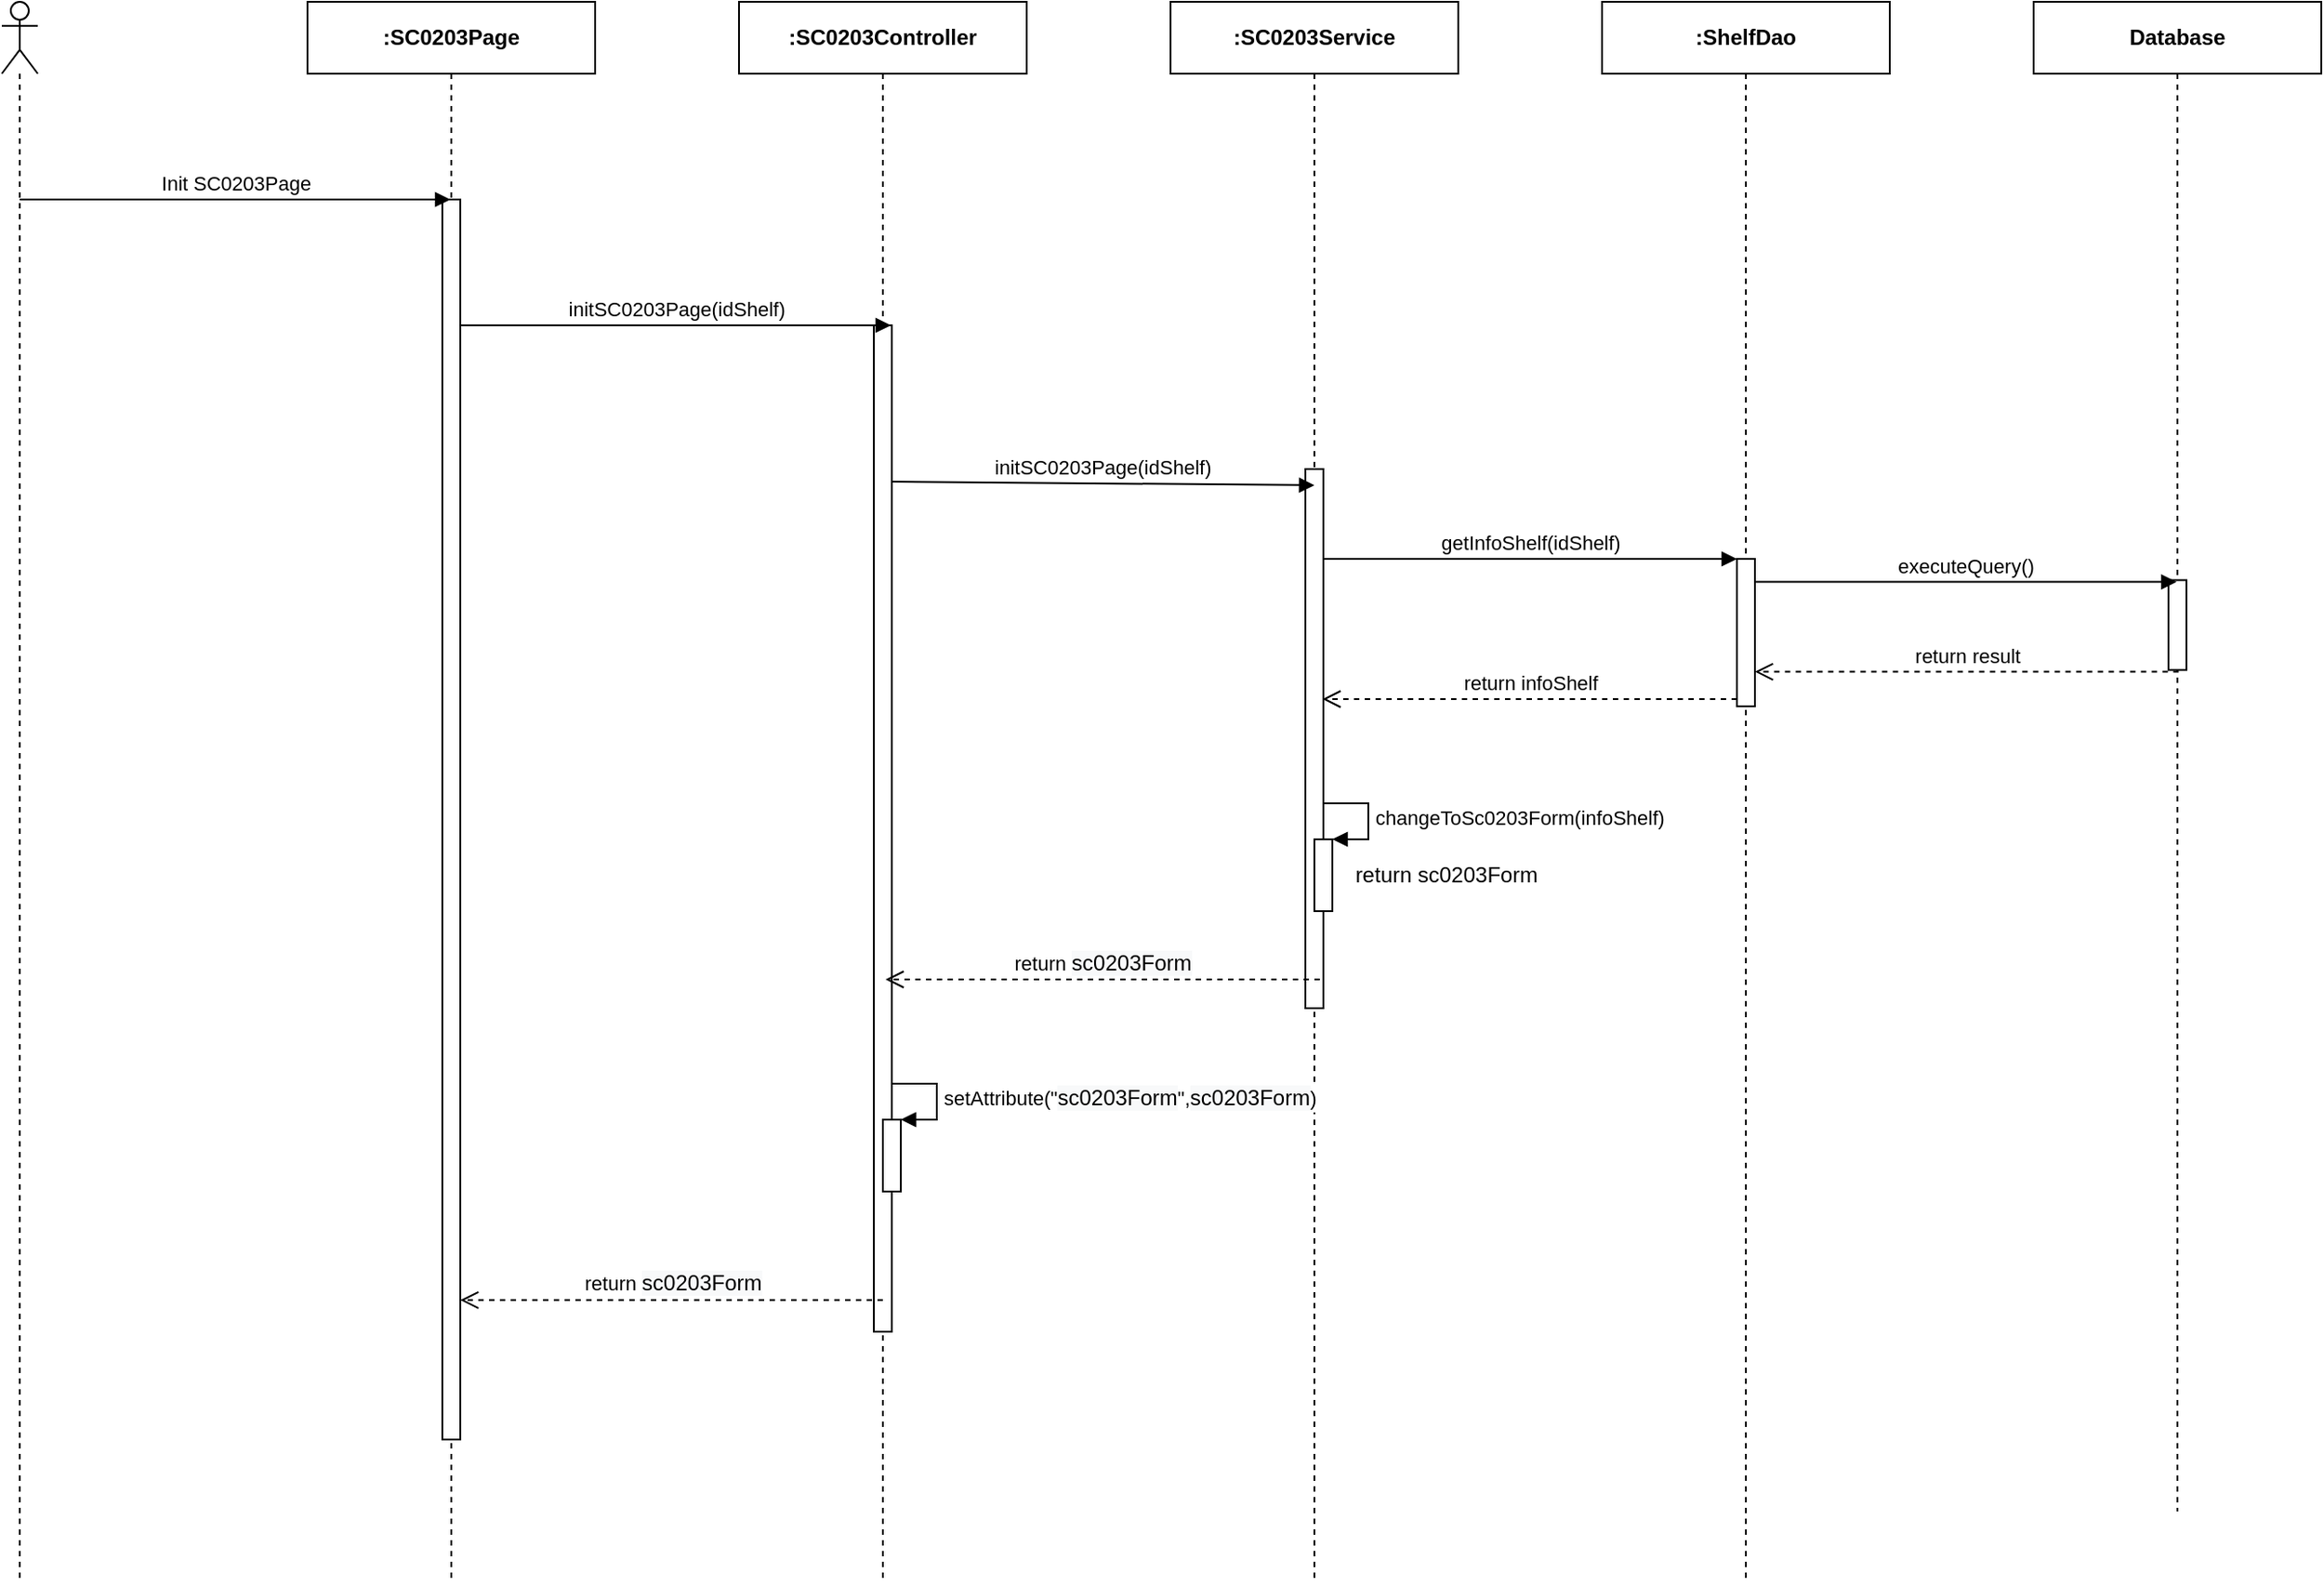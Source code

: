 <mxfile version="14.4.3" type="device" pages="3"><diagram id="IgK97Z7tj9fL14rlLOeL" name="Ev01"><mxGraphModel dx="1346" dy="748" grid="1" gridSize="10" guides="1" tooltips="1" connect="1" arrows="1" fold="1" page="1" pageScale="1" pageWidth="850" pageHeight="1100" math="0" shadow="0"><root><mxCell id="0"/><mxCell id="1" parent="0"/><mxCell id="ayugnD9VwIYk9qT7oLb9-1" value="" style="shape=umlLifeline;participant=umlActor;perimeter=lifelinePerimeter;whiteSpace=wrap;html=1;container=1;collapsible=0;recursiveResize=0;verticalAlign=top;spacingTop=36;outlineConnect=0;" parent="1" vertex="1"><mxGeometry x="310" y="80" width="20" height="880" as="geometry"/></mxCell><mxCell id="ayugnD9VwIYk9qT7oLb9-2" value="&lt;b&gt;:SC0203Page&lt;/b&gt;" style="shape=umlLifeline;perimeter=lifelinePerimeter;whiteSpace=wrap;html=1;container=1;collapsible=0;recursiveResize=0;outlineConnect=0;" parent="1" vertex="1"><mxGeometry x="480" y="80" width="160" height="880" as="geometry"/></mxCell><mxCell id="ayugnD9VwIYk9qT7oLb9-3" value="" style="html=1;points=[];perimeter=orthogonalPerimeter;" parent="ayugnD9VwIYk9qT7oLb9-2" vertex="1"><mxGeometry x="75" y="110" width="10" height="690" as="geometry"/></mxCell><mxCell id="ayugnD9VwIYk9qT7oLb9-4" value="&lt;b&gt;:ShelfDao&lt;/b&gt;" style="shape=umlLifeline;perimeter=lifelinePerimeter;whiteSpace=wrap;html=1;container=1;collapsible=0;recursiveResize=0;outlineConnect=0;" parent="1" vertex="1"><mxGeometry x="1200" y="80" width="160" height="880" as="geometry"/></mxCell><mxCell id="ayugnD9VwIYk9qT7oLb9-5" value="" style="html=1;points=[];perimeter=orthogonalPerimeter;" parent="ayugnD9VwIYk9qT7oLb9-4" vertex="1"><mxGeometry x="75" y="310" width="10" height="82" as="geometry"/></mxCell><mxCell id="ayugnD9VwIYk9qT7oLb9-6" value="getInfoShelf(idShelf)" style="html=1;verticalAlign=bottom;endArrow=block;entryX=0;entryY=0;" parent="ayugnD9VwIYk9qT7oLb9-4" edge="1"><mxGeometry relative="1" as="geometry"><mxPoint x="-155.5" y="310" as="sourcePoint"/><mxPoint x="75" y="310" as="targetPoint"/></mxGeometry></mxCell><mxCell id="ayugnD9VwIYk9qT7oLb9-7" value="return infoShelf" style="html=1;verticalAlign=bottom;endArrow=open;dashed=1;endSize=8;exitX=0;exitY=0.95;" parent="ayugnD9VwIYk9qT7oLb9-4" edge="1"><mxGeometry relative="1" as="geometry"><mxPoint x="-155.5" y="388.0" as="targetPoint"/><mxPoint x="75" y="388" as="sourcePoint"/></mxGeometry></mxCell><mxCell id="ayugnD9VwIYk9qT7oLb9-8" value="&lt;b&gt;:&lt;/b&gt;&lt;b&gt;SC0203&lt;/b&gt;&lt;b&gt;Service&lt;/b&gt;" style="shape=umlLifeline;perimeter=lifelinePerimeter;whiteSpace=wrap;html=1;container=1;collapsible=0;recursiveResize=0;outlineConnect=0;" parent="1" vertex="1"><mxGeometry x="960" y="80" width="160" height="880" as="geometry"/></mxCell><mxCell id="ayugnD9VwIYk9qT7oLb9-9" value="" style="html=1;points=[];perimeter=orthogonalPerimeter;" parent="ayugnD9VwIYk9qT7oLb9-8" vertex="1"><mxGeometry x="75" y="260" width="10" height="300" as="geometry"/></mxCell><mxCell id="ayugnD9VwIYk9qT7oLb9-10" value="&lt;b&gt;:SC0203Controller&lt;/b&gt;" style="shape=umlLifeline;perimeter=lifelinePerimeter;whiteSpace=wrap;html=1;container=1;collapsible=0;recursiveResize=0;outlineConnect=0;" parent="1" vertex="1"><mxGeometry x="720" y="80" width="160" height="880" as="geometry"/></mxCell><mxCell id="ayugnD9VwIYk9qT7oLb9-11" value="" style="html=1;points=[];perimeter=orthogonalPerimeter;" parent="ayugnD9VwIYk9qT7oLb9-10" vertex="1"><mxGeometry x="75" y="180" width="10" height="560" as="geometry"/></mxCell><mxCell id="ayugnD9VwIYk9qT7oLb9-12" value="" style="html=1;points=[];perimeter=orthogonalPerimeter;" parent="ayugnD9VwIYk9qT7oLb9-10" vertex="1"><mxGeometry x="80" y="622.0" width="10" height="40" as="geometry"/></mxCell><mxCell id="ayugnD9VwIYk9qT7oLb9-13" value="setAttribute(&quot;&lt;span style=&quot;font-size: 12px ; text-align: center ; background-color: rgb(248 , 249 , 250)&quot;&gt;sc0203Form&lt;/span&gt;&quot;,&lt;span style=&quot;font-size: 12px ; text-align: center ; background-color: rgb(248 , 249 , 250)&quot;&gt;sc0203Form&lt;/span&gt;)" style="edgeStyle=orthogonalEdgeStyle;html=1;align=left;spacingLeft=2;endArrow=block;rounded=0;entryX=1;entryY=0;" parent="ayugnD9VwIYk9qT7oLb9-10" target="ayugnD9VwIYk9qT7oLb9-12" edge="1"><mxGeometry relative="1" as="geometry"><mxPoint x="85" y="602.0" as="sourcePoint"/><Array as="points"><mxPoint x="110" y="602.0"/></Array></mxGeometry></mxCell><mxCell id="ayugnD9VwIYk9qT7oLb9-14" value="Init SC0203Page" style="html=1;verticalAlign=bottom;endArrow=block;" parent="1" target="ayugnD9VwIYk9qT7oLb9-2" edge="1"><mxGeometry width="80" relative="1" as="geometry"><mxPoint x="320" y="190" as="sourcePoint"/><mxPoint x="400" y="190" as="targetPoint"/></mxGeometry></mxCell><mxCell id="ayugnD9VwIYk9qT7oLb9-15" value="initSC0203Page(idShelf)" style="html=1;verticalAlign=bottom;endArrow=block;" parent="1" edge="1"><mxGeometry width="80" relative="1" as="geometry"><mxPoint x="565" y="260.0" as="sourcePoint"/><mxPoint x="804.5" y="260.0" as="targetPoint"/></mxGeometry></mxCell><mxCell id="ayugnD9VwIYk9qT7oLb9-16" value="initSC0203Page(idShelf)" style="html=1;verticalAlign=bottom;endArrow=block;" parent="1" edge="1"><mxGeometry relative="1" as="geometry"><mxPoint x="805" y="347.0" as="sourcePoint"/><mxPoint x="1040" y="349" as="targetPoint"/></mxGeometry></mxCell><mxCell id="ayugnD9VwIYk9qT7oLb9-17" value="return&amp;nbsp;&lt;span style=&quot;font-size: 12px ; background-color: rgb(248 , 249 , 250)&quot;&gt;sc0203Form&lt;/span&gt;" style="html=1;verticalAlign=bottom;endArrow=open;dashed=1;endSize=8;" parent="1" edge="1"><mxGeometry relative="1" as="geometry"><mxPoint x="801.5" y="624.0" as="targetPoint"/><mxPoint x="1043" y="624" as="sourcePoint"/></mxGeometry></mxCell><mxCell id="ayugnD9VwIYk9qT7oLb9-18" value="return&amp;nbsp;&lt;span style=&quot;font-size: 12px ; background-color: rgb(248 , 249 , 250)&quot;&gt;sc0203Form&lt;/span&gt;" style="html=1;verticalAlign=bottom;endArrow=open;dashed=1;endSize=8;" parent="1" edge="1"><mxGeometry relative="1" as="geometry"><mxPoint x="800" y="802.41" as="sourcePoint"/><mxPoint x="565" y="802.41" as="targetPoint"/></mxGeometry></mxCell><mxCell id="ayugnD9VwIYk9qT7oLb9-20" value="" style="html=1;points=[];perimeter=orthogonalPerimeter;" parent="1" vertex="1"><mxGeometry x="1040" y="546" width="10" height="40" as="geometry"/></mxCell><mxCell id="ayugnD9VwIYk9qT7oLb9-21" value="changeToSc0203Form(infoShelf)" style="edgeStyle=orthogonalEdgeStyle;html=1;align=left;spacingLeft=2;endArrow=block;rounded=0;entryX=1;entryY=0;" parent="1" target="ayugnD9VwIYk9qT7oLb9-20" edge="1"><mxGeometry relative="1" as="geometry"><mxPoint x="1045" y="526" as="sourcePoint"/><Array as="points"><mxPoint x="1070" y="526"/></Array></mxGeometry></mxCell><mxCell id="ayugnD9VwIYk9qT7oLb9-22" value="return sc0203Form" style="text;html=1;align=center;verticalAlign=middle;resizable=0;points=[];autosize=1;" parent="1" vertex="1"><mxGeometry x="1053" y="556" width="120" height="20" as="geometry"/></mxCell><mxCell id="uUMj64oSG63Gh-ALVkOg-1" value="&lt;b&gt;Database&lt;/b&gt;" style="shape=umlLifeline;perimeter=lifelinePerimeter;whiteSpace=wrap;html=1;container=1;collapsible=0;recursiveResize=0;outlineConnect=0;" parent="1" vertex="1"><mxGeometry x="1440" y="80" width="160" height="840" as="geometry"/></mxCell><mxCell id="uUMj64oSG63Gh-ALVkOg-2" value="" style="html=1;points=[];perimeter=orthogonalPerimeter;" parent="uUMj64oSG63Gh-ALVkOg-1" vertex="1"><mxGeometry x="75" y="321.79" width="10" height="50" as="geometry"/></mxCell><mxCell id="uUMj64oSG63Gh-ALVkOg-3" value="executeQuery()" style="html=1;verticalAlign=bottom;endArrow=block;" parent="1" edge="1"><mxGeometry relative="1" as="geometry"><mxPoint x="1285.004" y="402.79" as="sourcePoint"/><mxPoint x="1519.5" y="402.79" as="targetPoint"/></mxGeometry></mxCell><mxCell id="uUMj64oSG63Gh-ALVkOg-4" value="return result" style="html=1;verticalAlign=bottom;endArrow=open;dashed=1;endSize=8;exitX=0;exitY=0.95;" parent="1" edge="1"><mxGeometry relative="1" as="geometry"><mxPoint x="1285.004" y="452.79" as="targetPoint"/><mxPoint x="1520.68" y="452.79" as="sourcePoint"/></mxGeometry></mxCell></root></mxGraphModel></diagram><diagram id="6DhhbtNXz0irELx-sbcJ" name="Ev02"><mxGraphModel dx="1346" dy="748" grid="1" gridSize="10" guides="1" tooltips="1" connect="1" arrows="1" fold="1" page="1" pageScale="1" pageWidth="850" pageHeight="1100" math="0" shadow="0"><root><mxCell id="QhewHzNAjTChAwhyZE2_-0"/><mxCell id="QhewHzNAjTChAwhyZE2_-1" parent="QhewHzNAjTChAwhyZE2_-0"/><mxCell id="pia5Hrn-r-ayJWNDCGOI-0" value="alt" style="shape=umlFrame;whiteSpace=wrap;html=1;" parent="QhewHzNAjTChAwhyZE2_-1" vertex="1"><mxGeometry x="230" y="300" width="1740" height="1680" as="geometry"/></mxCell><mxCell id="h4LTIt4_CdTOY5cm_mOC-0" value="alt" style="shape=umlFrame;whiteSpace=wrap;html=1;" parent="QhewHzNAjTChAwhyZE2_-1" vertex="1"><mxGeometry x="350" y="640" width="1550" height="1200" as="geometry"/></mxCell><mxCell id="h4LTIt4_CdTOY5cm_mOC-6" value="alt" style="shape=umlFrame;whiteSpace=wrap;html=1;" parent="QhewHzNAjTChAwhyZE2_-1" vertex="1"><mxGeometry x="380" y="1000" width="1430" height="810" as="geometry"/></mxCell><mxCell id="h4LTIt4_CdTOY5cm_mOC-23" value="alt" style="shape=umlFrame;whiteSpace=wrap;html=1;" parent="QhewHzNAjTChAwhyZE2_-1" vertex="1"><mxGeometry x="420" y="1470" width="1060" height="310" as="geometry"/></mxCell><mxCell id="pia5Hrn-r-ayJWNDCGOI-2" value="" style="shape=umlLifeline;participant=umlActor;perimeter=lifelinePerimeter;whiteSpace=wrap;html=1;container=1;collapsible=0;recursiveResize=0;verticalAlign=top;spacingTop=36;outlineConnect=0;" parent="QhewHzNAjTChAwhyZE2_-1" vertex="1"><mxGeometry x="310" y="80" width="20" height="1900" as="geometry"/></mxCell><mxCell id="pia5Hrn-r-ayJWNDCGOI-3" value="&lt;b&gt;:SC0203Page&lt;/b&gt;" style="shape=umlLifeline;perimeter=lifelinePerimeter;whiteSpace=wrap;html=1;container=1;collapsible=0;recursiveResize=0;outlineConnect=0;" parent="QhewHzNAjTChAwhyZE2_-1" vertex="1"><mxGeometry x="480" y="80" width="160" height="1900" as="geometry"/></mxCell><mxCell id="pia5Hrn-r-ayJWNDCGOI-4" value="" style="html=1;points=[];perimeter=orthogonalPerimeter;" parent="pia5Hrn-r-ayJWNDCGOI-3" vertex="1"><mxGeometry x="75" y="110" width="10" height="1580" as="geometry"/></mxCell><mxCell id="pia5Hrn-r-ayJWNDCGOI-5" value="&lt;b&gt;:ShelfDao&lt;/b&gt;" style="shape=umlLifeline;perimeter=lifelinePerimeter;whiteSpace=wrap;html=1;container=1;collapsible=0;recursiveResize=0;outlineConnect=0;" parent="QhewHzNAjTChAwhyZE2_-1" vertex="1"><mxGeometry x="1440" y="80" width="160" height="1900" as="geometry"/></mxCell><mxCell id="pia5Hrn-r-ayJWNDCGOI-6" value="&lt;b&gt;:&lt;/b&gt;&lt;b&gt;SC0203&lt;/b&gt;&lt;b&gt;Service&lt;/b&gt;" style="shape=umlLifeline;perimeter=lifelinePerimeter;whiteSpace=wrap;html=1;container=1;collapsible=0;recursiveResize=0;outlineConnect=0;" parent="QhewHzNAjTChAwhyZE2_-1" vertex="1"><mxGeometry x="1200" y="80" width="160" height="1900" as="geometry"/></mxCell><mxCell id="pia5Hrn-r-ayJWNDCGOI-7" value="" style="html=1;points=[];perimeter=orthogonalPerimeter;" parent="pia5Hrn-r-ayJWNDCGOI-6" vertex="1"><mxGeometry x="75" y="780" width="10" height="780" as="geometry"/></mxCell><mxCell id="pia5Hrn-r-ayJWNDCGOI-8" value="&lt;b&gt;:SC0203FormValidator&lt;/b&gt;" style="shape=umlLifeline;perimeter=lifelinePerimeter;whiteSpace=wrap;html=1;container=1;collapsible=0;recursiveResize=0;outlineConnect=0;" parent="QhewHzNAjTChAwhyZE2_-1" vertex="1"><mxGeometry x="960" y="80" width="160" height="1900" as="geometry"/></mxCell><mxCell id="pia5Hrn-r-ayJWNDCGOI-9" value="&lt;b&gt;:SC0203Controller&lt;/b&gt;" style="shape=umlLifeline;perimeter=lifelinePerimeter;whiteSpace=wrap;html=1;container=1;collapsible=0;recursiveResize=0;outlineConnect=0;" parent="QhewHzNAjTChAwhyZE2_-1" vertex="1"><mxGeometry x="720" y="80" width="160" height="1900" as="geometry"/></mxCell><mxCell id="pia5Hrn-r-ayJWNDCGOI-10" value="" style="html=1;points=[];perimeter=orthogonalPerimeter;" parent="pia5Hrn-r-ayJWNDCGOI-9" vertex="1"><mxGeometry x="75" y="390" width="10" height="1290" as="geometry"/></mxCell><mxCell id="pia5Hrn-r-ayJWNDCGOI-11" value="Click Button Save" style="html=1;verticalAlign=bottom;endArrow=block;" parent="QhewHzNAjTChAwhyZE2_-1" target="pia5Hrn-r-ayJWNDCGOI-3" edge="1"><mxGeometry width="80" relative="1" as="geometry"><mxPoint x="320" y="190" as="sourcePoint"/><mxPoint x="400" y="190" as="targetPoint"/></mxGeometry></mxCell><mxCell id="pia5Hrn-r-ayJWNDCGOI-12" value="doUpdateShelf(sc0203Form)" style="html=1;verticalAlign=bottom;endArrow=block;" parent="QhewHzNAjTChAwhyZE2_-1" edge="1"><mxGeometry width="80" relative="1" as="geometry"><mxPoint x="560" y="473" as="sourcePoint"/><mxPoint x="799.5" y="473" as="targetPoint"/></mxGeometry></mxCell><mxCell id="pia5Hrn-r-ayJWNDCGOI-13" value="" style="html=1;points=[];perimeter=orthogonalPerimeter;" parent="QhewHzNAjTChAwhyZE2_-1" vertex="1"><mxGeometry x="1034.5" y="506" width="10" height="80" as="geometry"/></mxCell><mxCell id="pia5Hrn-r-ayJWNDCGOI-14" value="checkValidate(sc0203Form)" style="html=1;verticalAlign=bottom;endArrow=block;entryX=0;entryY=0;" parent="QhewHzNAjTChAwhyZE2_-1" target="pia5Hrn-r-ayJWNDCGOI-13" edge="1"><mxGeometry relative="1" as="geometry"><mxPoint x="799.5" y="506" as="sourcePoint"/></mxGeometry></mxCell><mxCell id="pia5Hrn-r-ayJWNDCGOI-15" value="return listErrorCode" style="html=1;verticalAlign=bottom;endArrow=open;dashed=1;endSize=8;exitX=0;exitY=0.95;" parent="QhewHzNAjTChAwhyZE2_-1" source="pia5Hrn-r-ayJWNDCGOI-13" edge="1"><mxGeometry relative="1" as="geometry"><mxPoint x="805" y="582" as="targetPoint"/></mxGeometry></mxCell><mxCell id="pia5Hrn-r-ayJWNDCGOI-20" value="checkBusinessCheckUpdateShelf(sc0203Form)" style="html=1;verticalAlign=bottom;endArrow=block;entryX=0.188;entryY=0.015;entryDx=0;entryDy=0;entryPerimeter=0;" parent="QhewHzNAjTChAwhyZE2_-1" edge="1"><mxGeometry relative="1" as="geometry"><mxPoint x="805" y="860.0" as="sourcePoint"/><mxPoint x="1276.88" y="862.45" as="targetPoint"/></mxGeometry></mxCell><mxCell id="pia5Hrn-r-ayJWNDCGOI-21" value="return listErrorCode" style="html=1;verticalAlign=bottom;endArrow=open;dashed=1;endSize=8;" parent="QhewHzNAjTChAwhyZE2_-1" edge="1"><mxGeometry relative="1" as="geometry"><mxPoint x="798.5" y="945.0" as="targetPoint"/><mxPoint x="1280" y="945.0" as="sourcePoint"/></mxGeometry></mxCell><mxCell id="pia5Hrn-r-ayJWNDCGOI-27" value="doUpdateShelf(sc0203Form)" style="html=1;verticalAlign=bottom;endArrow=block;" parent="QhewHzNAjTChAwhyZE2_-1" edge="1"><mxGeometry relative="1" as="geometry"><mxPoint x="798.5" y="1220" as="sourcePoint"/><mxPoint x="1280" y="1220" as="targetPoint"/></mxGeometry></mxCell><mxCell id="pia5Hrn-r-ayJWNDCGOI-29" value="" style="html=1;points=[];perimeter=orthogonalPerimeter;" parent="QhewHzNAjTChAwhyZE2_-1" vertex="1"><mxGeometry x="1280" y="890" width="10" height="40" as="geometry"/></mxCell><mxCell id="pia5Hrn-r-ayJWNDCGOI-30" value="&lt;span style=&quot;text-align: center&quot;&gt;checkBusinessCheckUpdateShelf(sc0203Form)&lt;/span&gt;" style="edgeStyle=orthogonalEdgeStyle;html=1;align=left;spacingLeft=2;endArrow=block;rounded=0;entryX=1;entryY=0;" parent="QhewHzNAjTChAwhyZE2_-1" target="pia5Hrn-r-ayJWNDCGOI-29" edge="1"><mxGeometry relative="1" as="geometry"><mxPoint x="1285" y="870.0" as="sourcePoint"/><Array as="points"><mxPoint x="1310" y="870"/></Array></mxGeometry></mxCell><mxCell id="pia5Hrn-r-ayJWNDCGOI-31" value="return listErrorCode" style="text;html=1;align=center;verticalAlign=middle;resizable=0;points=[];autosize=1;" parent="QhewHzNAjTChAwhyZE2_-1" vertex="1"><mxGeometry x="1275" y="890" width="120" height="20" as="geometry"/></mxCell><mxCell id="pia5Hrn-r-ayJWNDCGOI-32" value="" style="html=1;points=[];perimeter=orthogonalPerimeter;" parent="QhewHzNAjTChAwhyZE2_-1" vertex="1"><mxGeometry x="1280" y="1266" width="10" height="40" as="geometry"/></mxCell><mxCell id="pia5Hrn-r-ayJWNDCGOI-33" value="createShelf(&lt;span style=&quot;text-align: center&quot;&gt;sc0203Form&lt;/span&gt;)" style="edgeStyle=orthogonalEdgeStyle;html=1;align=left;spacingLeft=2;endArrow=block;rounded=0;entryX=1;entryY=0;" parent="QhewHzNAjTChAwhyZE2_-1" target="pia5Hrn-r-ayJWNDCGOI-32" edge="1"><mxGeometry relative="1" as="geometry"><mxPoint x="1285" y="1246" as="sourcePoint"/><Array as="points"><mxPoint x="1310" y="1246"/></Array></mxGeometry></mxCell><mxCell id="pia5Hrn-r-ayJWNDCGOI-34" value="return shelf" style="text;html=1;align=center;verticalAlign=middle;resizable=0;points=[];autosize=1;" parent="QhewHzNAjTChAwhyZE2_-1" vertex="1"><mxGeometry x="1293" y="1276" width="80" height="20" as="geometry"/></mxCell><mxCell id="pia5Hrn-r-ayJWNDCGOI-35" value="" style="html=1;points=[];perimeter=orthogonalPerimeter;" parent="QhewHzNAjTChAwhyZE2_-1" vertex="1"><mxGeometry x="1515" y="1358" width="10" height="80" as="geometry"/></mxCell><mxCell id="pia5Hrn-r-ayJWNDCGOI-36" value="doUpdateShelf(shelf)" style="html=1;verticalAlign=bottom;endArrow=block;entryX=0;entryY=0;" parent="QhewHzNAjTChAwhyZE2_-1" target="pia5Hrn-r-ayJWNDCGOI-35" edge="1"><mxGeometry relative="1" as="geometry"><mxPoint x="1279.324" y="1358" as="sourcePoint"/></mxGeometry></mxCell><mxCell id="pia5Hrn-r-ayJWNDCGOI-37" value="return result" style="html=1;verticalAlign=bottom;endArrow=open;dashed=1;endSize=8;exitX=0;exitY=0.95;" parent="QhewHzNAjTChAwhyZE2_-1" source="pia5Hrn-r-ayJWNDCGOI-35" edge="1"><mxGeometry relative="1" as="geometry"><mxPoint x="1279.324" y="1434" as="targetPoint"/></mxGeometry></mxCell><mxCell id="pia5Hrn-r-ayJWNDCGOI-39" value="" style="html=1;points=[];perimeter=orthogonalPerimeter;" parent="QhewHzNAjTChAwhyZE2_-1" vertex="1"><mxGeometry x="560" y="250" width="10" height="40" as="geometry"/></mxCell><mxCell id="pia5Hrn-r-ayJWNDCGOI-40" value="checkForm()" style="edgeStyle=orthogonalEdgeStyle;html=1;align=left;spacingLeft=2;endArrow=block;rounded=0;entryX=1;entryY=0;" parent="QhewHzNAjTChAwhyZE2_-1" target="pia5Hrn-r-ayJWNDCGOI-39" edge="1"><mxGeometry relative="1" as="geometry"><mxPoint x="565" y="230" as="sourcePoint"/><Array as="points"><mxPoint x="590" y="230"/></Array></mxGeometry></mxCell><mxCell id="pia5Hrn-r-ayJWNDCGOI-41" value="return checkRes" style="text;html=1;align=center;verticalAlign=middle;resizable=0;points=[];autosize=1;" parent="QhewHzNAjTChAwhyZE2_-1" vertex="1"><mxGeometry x="570" y="250" width="100" height="20" as="geometry"/></mxCell><mxCell id="pia5Hrn-r-ayJWNDCGOI-42" value="&lt;b&gt;[checkRes is false]&lt;/b&gt;" style="text;html=1;align=center;verticalAlign=middle;resizable=0;points=[];autosize=1;" parent="QhewHzNAjTChAwhyZE2_-1" vertex="1"><mxGeometry x="377.5" y="318" width="120" height="20" as="geometry"/></mxCell><mxCell id="pia5Hrn-r-ayJWNDCGOI-43" value="" style="html=1;points=[];perimeter=orthogonalPerimeter;" parent="QhewHzNAjTChAwhyZE2_-1" vertex="1"><mxGeometry x="560" y="360" width="10" height="40" as="geometry"/></mxCell><mxCell id="pia5Hrn-r-ayJWNDCGOI-44" value="setAttribute(error,msg)" style="edgeStyle=orthogonalEdgeStyle;html=1;align=left;spacingLeft=2;endArrow=block;rounded=0;entryX=1;entryY=0;" parent="QhewHzNAjTChAwhyZE2_-1" target="pia5Hrn-r-ayJWNDCGOI-43" edge="1"><mxGeometry relative="1" as="geometry"><mxPoint x="565" y="340" as="sourcePoint"/><Array as="points"><mxPoint x="590" y="340"/></Array></mxGeometry></mxCell><mxCell id="pia5Hrn-r-ayJWNDCGOI-46" value="" style="endArrow=none;dashed=1;html=1;exitX=0;exitY=0.126;exitDx=0;exitDy=0;exitPerimeter=0;entryX=1.002;entryY=0.088;entryDx=0;entryDy=0;entryPerimeter=0;" parent="QhewHzNAjTChAwhyZE2_-1" target="pia5Hrn-r-ayJWNDCGOI-0" edge="1"><mxGeometry width="50" height="50" relative="1" as="geometry"><mxPoint x="230" y="447.36" as="sourcePoint"/><mxPoint x="1645.64" y="446" as="targetPoint"/></mxGeometry></mxCell><mxCell id="pia5Hrn-r-ayJWNDCGOI-47" value="&lt;b&gt;[checkRes is true]&lt;/b&gt;" style="text;html=1;align=center;verticalAlign=middle;resizable=0;points=[];autosize=1;" parent="QhewHzNAjTChAwhyZE2_-1" vertex="1"><mxGeometry x="377.5" y="464" width="120" height="20" as="geometry"/></mxCell><mxCell id="h4LTIt4_CdTOY5cm_mOC-1" value="&lt;b&gt;&lt;span style=&quot;font-size: 11px ; background-color: rgb(255 , 255 , 255)&quot;&gt;[listErrorCode&amp;nbsp;&lt;/span&gt;not null]&lt;/b&gt;" style="text;html=1;align=center;verticalAlign=middle;resizable=0;points=[];autosize=1;" parent="QhewHzNAjTChAwhyZE2_-1" vertex="1"><mxGeometry x="405" y="710" width="140" height="20" as="geometry"/></mxCell><mxCell id="h4LTIt4_CdTOY5cm_mOC-2" value="" style="html=1;points=[];perimeter=orthogonalPerimeter;" parent="QhewHzNAjTChAwhyZE2_-1" vertex="1"><mxGeometry x="800" y="699.41" width="10" height="40" as="geometry"/></mxCell><mxCell id="h4LTIt4_CdTOY5cm_mOC-3" value="setErrorMes(listErrorCode)" style="edgeStyle=orthogonalEdgeStyle;html=1;align=left;spacingLeft=2;endArrow=block;rounded=0;entryX=1;entryY=0;" parent="QhewHzNAjTChAwhyZE2_-1" target="h4LTIt4_CdTOY5cm_mOC-2" edge="1"><mxGeometry relative="1" as="geometry"><mxPoint x="805" y="679.41" as="sourcePoint"/><Array as="points"><mxPoint x="830" y="679.41"/></Array></mxGeometry></mxCell><mxCell id="h4LTIt4_CdTOY5cm_mOC-4" value="return&amp;nbsp;&lt;span style=&quot;font-size: 12px ; background-color: rgb(248 , 249 , 250)&quot;&gt;errorObj&lt;/span&gt;" style="html=1;verticalAlign=bottom;endArrow=open;dashed=1;endSize=8;" parent="QhewHzNAjTChAwhyZE2_-1" edge="1"><mxGeometry relative="1" as="geometry"><mxPoint x="795" y="759.41" as="sourcePoint"/><mxPoint x="560" y="759.41" as="targetPoint"/></mxGeometry></mxCell><mxCell id="h4LTIt4_CdTOY5cm_mOC-5" value="return errorObj" style="text;html=1;align=center;verticalAlign=middle;resizable=0;points=[];autosize=1;" parent="QhewHzNAjTChAwhyZE2_-1" vertex="1"><mxGeometry x="810" y="709.41" width="90" height="20" as="geometry"/></mxCell><mxCell id="h4LTIt4_CdTOY5cm_mOC-8" value="" style="html=1;points=[];perimeter=orthogonalPerimeter;" parent="QhewHzNAjTChAwhyZE2_-1" vertex="1"><mxGeometry x="800" y="1059.41" width="10" height="40" as="geometry"/></mxCell><mxCell id="h4LTIt4_CdTOY5cm_mOC-9" value="setErrorMes(listErrorCode)" style="edgeStyle=orthogonalEdgeStyle;html=1;align=left;spacingLeft=2;endArrow=block;rounded=0;entryX=1;entryY=0;" parent="QhewHzNAjTChAwhyZE2_-1" target="h4LTIt4_CdTOY5cm_mOC-8" edge="1"><mxGeometry relative="1" as="geometry"><mxPoint x="805" y="1039.41" as="sourcePoint"/><Array as="points"><mxPoint x="830" y="1039.41"/></Array></mxGeometry></mxCell><mxCell id="h4LTIt4_CdTOY5cm_mOC-10" value="return&amp;nbsp;&lt;span style=&quot;font-size: 12px ; background-color: rgb(248 , 249 , 250)&quot;&gt;errorObj&lt;/span&gt;" style="html=1;verticalAlign=bottom;endArrow=open;dashed=1;endSize=8;" parent="QhewHzNAjTChAwhyZE2_-1" edge="1"><mxGeometry relative="1" as="geometry"><mxPoint x="795" y="1119.41" as="sourcePoint"/><mxPoint x="560" y="1119.41" as="targetPoint"/></mxGeometry></mxCell><mxCell id="h4LTIt4_CdTOY5cm_mOC-11" value="return errorObj" style="text;html=1;align=center;verticalAlign=middle;resizable=0;points=[];autosize=1;" parent="QhewHzNAjTChAwhyZE2_-1" vertex="1"><mxGeometry x="810" y="1069.41" width="90" height="20" as="geometry"/></mxCell><mxCell id="h4LTIt4_CdTOY5cm_mOC-13" value="result &amp;gt; 0" style="text;html=1;align=center;verticalAlign=middle;resizable=0;points=[];autosize=1;fontStyle=1" parent="QhewHzNAjTChAwhyZE2_-1" vertex="1"><mxGeometry x="450" y="1510" width="70" height="20" as="geometry"/></mxCell><mxCell id="h4LTIt4_CdTOY5cm_mOC-14" value="" style="html=1;points=[];perimeter=orthogonalPerimeter;" parent="QhewHzNAjTChAwhyZE2_-1" vertex="1"><mxGeometry x="1280" y="1588" width="10" height="40" as="geometry"/></mxCell><mxCell id="h4LTIt4_CdTOY5cm_mOC-15" value="setListErrorCode()" style="edgeStyle=orthogonalEdgeStyle;html=1;align=left;spacingLeft=2;endArrow=block;rounded=0;entryX=1;entryY=0;" parent="QhewHzNAjTChAwhyZE2_-1" target="h4LTIt4_CdTOY5cm_mOC-14" edge="1"><mxGeometry relative="1" as="geometry"><mxPoint x="1285" y="1568" as="sourcePoint"/><Array as="points"><mxPoint x="1310" y="1568"/></Array></mxGeometry></mxCell><mxCell id="h4LTIt4_CdTOY5cm_mOC-16" value="return listErrorCode" style="text;html=1;align=center;verticalAlign=middle;resizable=0;points=[];autosize=1;" parent="QhewHzNAjTChAwhyZE2_-1" vertex="1"><mxGeometry x="1290" y="1598" width="120" height="20" as="geometry"/></mxCell><mxCell id="h4LTIt4_CdTOY5cm_mOC-17" value="" style="html=1;points=[];perimeter=orthogonalPerimeter;" parent="QhewHzNAjTChAwhyZE2_-1" vertex="1"><mxGeometry x="800" y="1695.06" width="10" height="40" as="geometry"/></mxCell><mxCell id="h4LTIt4_CdTOY5cm_mOC-18" value="setErrorMes(listErrorCode)" style="edgeStyle=orthogonalEdgeStyle;html=1;align=left;spacingLeft=2;endArrow=block;rounded=0;entryX=1;entryY=0;" parent="QhewHzNAjTChAwhyZE2_-1" target="h4LTIt4_CdTOY5cm_mOC-17" edge="1"><mxGeometry relative="1" as="geometry"><mxPoint x="805" y="1675.06" as="sourcePoint"/><Array as="points"><mxPoint x="830" y="1675.06"/></Array></mxGeometry></mxCell><mxCell id="h4LTIt4_CdTOY5cm_mOC-19" value="return&amp;nbsp;&lt;span style=&quot;font-size: 12px ; background-color: rgb(248 , 249 , 250)&quot;&gt;errorObj&lt;/span&gt;" style="html=1;verticalAlign=bottom;endArrow=open;dashed=1;endSize=8;" parent="QhewHzNAjTChAwhyZE2_-1" edge="1"><mxGeometry relative="1" as="geometry"><mxPoint x="795" y="1758.06" as="sourcePoint"/><mxPoint x="570" y="1758" as="targetPoint"/></mxGeometry></mxCell><mxCell id="h4LTIt4_CdTOY5cm_mOC-20" value="return errorObj" style="text;html=1;align=center;verticalAlign=middle;resizable=0;points=[];autosize=1;" parent="QhewHzNAjTChAwhyZE2_-1" vertex="1"><mxGeometry x="810" y="1705.06" width="90" height="20" as="geometry"/></mxCell><mxCell id="h4LTIt4_CdTOY5cm_mOC-21" value="return listErrorCode" style="html=1;verticalAlign=bottom;endArrow=open;dashed=1;endSize=8;" parent="QhewHzNAjTChAwhyZE2_-1" edge="1"><mxGeometry relative="1" as="geometry"><mxPoint x="798.833" y="1638" as="targetPoint"/><mxPoint x="1280" y="1638" as="sourcePoint"/></mxGeometry></mxCell><mxCell id="iTKqGUQE4y_rQ6ReaOYl-0" value="" style="endArrow=none;dashed=1;html=1;exitX=0;exitY=0.126;exitDx=0;exitDy=0;exitPerimeter=0;entryX=1.002;entryY=0.116;entryDx=0;entryDy=0;entryPerimeter=0;" parent="QhewHzNAjTChAwhyZE2_-1" target="h4LTIt4_CdTOY5cm_mOC-0" edge="1"><mxGeometry width="50" height="50" relative="1" as="geometry"><mxPoint x="350" y="781.36" as="sourcePoint"/><mxPoint x="1570" y="780" as="targetPoint"/></mxGeometry></mxCell><mxCell id="h4LTIt4_CdTOY5cm_mOC-7" value="&lt;b&gt;&lt;span style=&quot;font-size: 11px ; background-color: rgb(255 , 255 , 255)&quot;&gt;[listErrorCode&amp;nbsp;&lt;/span&gt;not null]&lt;/b&gt;" style="text;html=1;align=center;verticalAlign=middle;resizable=0;points=[];autosize=1;" parent="QhewHzNAjTChAwhyZE2_-1" vertex="1"><mxGeometry x="405" y="1070" width="140" height="20" as="geometry"/></mxCell><mxCell id="iTKqGUQE4y_rQ6ReaOYl-1" value="&lt;b&gt;&lt;span style=&quot;font-size: 11px ; background-color: rgb(255 , 255 , 255)&quot;&gt;[listErrorCode is&lt;/span&gt;&amp;nbsp;null]&lt;/b&gt;" style="text;html=1;align=center;verticalAlign=middle;resizable=0;points=[];autosize=1;" parent="QhewHzNAjTChAwhyZE2_-1" vertex="1"><mxGeometry x="400" y="800" width="130" height="20" as="geometry"/></mxCell><mxCell id="UNV7OFMdhKG9NoB3F56b-0" value="" style="endArrow=none;dashed=1;html=1;exitX=0;exitY=0.126;exitDx=0;exitDy=0;exitPerimeter=0;entryX=1;entryY=0.172;entryDx=0;entryDy=0;entryPerimeter=0;" parent="QhewHzNAjTChAwhyZE2_-1" target="h4LTIt4_CdTOY5cm_mOC-6" edge="1"><mxGeometry width="50" height="50" relative="1" as="geometry"><mxPoint x="380" y="1140.68" as="sourcePoint"/><mxPoint x="1540" y="1139" as="targetPoint"/></mxGeometry></mxCell><mxCell id="UNV7OFMdhKG9NoB3F56b-1" value="&lt;b&gt;&lt;span style=&quot;font-size: 11px ; background-color: rgb(255 , 255 , 255)&quot;&gt;[listErrorCode is&lt;/span&gt;&amp;nbsp;null]&lt;/b&gt;" style="text;html=1;align=center;verticalAlign=middle;resizable=0;points=[];autosize=1;" parent="QhewHzNAjTChAwhyZE2_-1" vertex="1"><mxGeometry x="410" y="1160" width="130" height="20" as="geometry"/></mxCell><mxCell id="UNV7OFMdhKG9NoB3F56b-2" value="return" style="html=1;verticalAlign=bottom;endArrow=open;dashed=1;endSize=8;" parent="QhewHzNAjTChAwhyZE2_-1" edge="1"><mxGeometry relative="1" as="geometry"><mxPoint x="800" y="1540" as="sourcePoint"/><mxPoint x="565" y="1540" as="targetPoint"/></mxGeometry></mxCell><mxCell id="UNV7OFMdhKG9NoB3F56b-3" value="return" style="html=1;verticalAlign=bottom;endArrow=open;dashed=1;endSize=8;entryX=1.1;entryY=0.824;entryDx=0;entryDy=0;entryPerimeter=0;" parent="QhewHzNAjTChAwhyZE2_-1" edge="1"><mxGeometry relative="1" as="geometry"><mxPoint x="1280" y="1507" as="sourcePoint"/><mxPoint x="806" y="1509.96" as="targetPoint"/></mxGeometry></mxCell><mxCell id="UNV7OFMdhKG9NoB3F56b-4" value="" style="endArrow=none;dashed=1;html=1;exitX=0;exitY=0.126;exitDx=0;exitDy=0;exitPerimeter=0;" parent="QhewHzNAjTChAwhyZE2_-1" edge="1"><mxGeometry width="50" height="50" relative="1" as="geometry"><mxPoint x="420" y="1561.68" as="sourcePoint"/><mxPoint x="1480" y="1560" as="targetPoint"/></mxGeometry></mxCell><mxCell id="UNV7OFMdhKG9NoB3F56b-5" value="result &amp;lt;= 0" style="text;html=1;align=center;verticalAlign=middle;resizable=0;points=[];autosize=1;fontStyle=1" parent="QhewHzNAjTChAwhyZE2_-1" vertex="1"><mxGeometry x="445" y="1588" width="80" height="20" as="geometry"/></mxCell><mxCell id="eL8QR4N8IEo1Wf-b-3NC-0" value="&lt;b&gt;Database&lt;/b&gt;" style="shape=umlLifeline;perimeter=lifelinePerimeter;whiteSpace=wrap;html=1;container=1;collapsible=0;recursiveResize=0;outlineConnect=0;" parent="QhewHzNAjTChAwhyZE2_-1" vertex="1"><mxGeometry x="1680" y="80" width="160" height="1900" as="geometry"/></mxCell><mxCell id="eL8QR4N8IEo1Wf-b-3NC-1" value="" style="html=1;points=[];perimeter=orthogonalPerimeter;" parent="eL8QR4N8IEo1Wf-b-3NC-0" vertex="1"><mxGeometry x="75" y="1291.67" width="10" height="50" as="geometry"/></mxCell><mxCell id="eL8QR4N8IEo1Wf-b-3NC-2" value="executeQuery()" style="html=1;verticalAlign=bottom;endArrow=block;" parent="QhewHzNAjTChAwhyZE2_-1" edge="1"><mxGeometry relative="1" as="geometry"><mxPoint x="1525.004" y="1372.67" as="sourcePoint"/><mxPoint x="1759.5" y="1372.67" as="targetPoint"/></mxGeometry></mxCell><mxCell id="eL8QR4N8IEo1Wf-b-3NC-3" value="return result" style="html=1;verticalAlign=bottom;endArrow=open;dashed=1;endSize=8;exitX=0;exitY=0.95;" parent="QhewHzNAjTChAwhyZE2_-1" edge="1"><mxGeometry relative="1" as="geometry"><mxPoint x="1525.004" y="1422.67" as="targetPoint"/><mxPoint x="1760.68" y="1422.67" as="sourcePoint"/></mxGeometry></mxCell></root></mxGraphModel></diagram><diagram id="AvBZgLSoY9wG6RgILwVm" name="Ev03"><mxGraphModel dx="1346" dy="748" grid="1" gridSize="10" guides="1" tooltips="1" connect="1" arrows="1" fold="1" page="1" pageScale="1" pageWidth="850" pageHeight="1100" math="0" shadow="0"><root><mxCell id="RWRlXb_ak0QTP0XaC4SM-0"/><mxCell id="RWRlXb_ak0QTP0XaC4SM-1" parent="RWRlXb_ak0QTP0XaC4SM-0"/><mxCell id="Rf7Ca_6MNvNfkVQf2QOG-0" value="" style="shape=umlLifeline;participant=umlActor;perimeter=lifelinePerimeter;whiteSpace=wrap;html=1;container=1;collapsible=0;recursiveResize=0;verticalAlign=top;spacingTop=36;outlineConnect=0;" parent="RWRlXb_ak0QTP0XaC4SM-1" vertex="1"><mxGeometry x="310" y="80" width="20" height="320" as="geometry"/></mxCell><mxCell id="Rf7Ca_6MNvNfkVQf2QOG-1" value="&lt;b&gt;:SC0203Page&lt;/b&gt;" style="shape=umlLifeline;perimeter=lifelinePerimeter;whiteSpace=wrap;html=1;container=1;collapsible=0;recursiveResize=0;outlineConnect=0;" parent="RWRlXb_ak0QTP0XaC4SM-1" vertex="1"><mxGeometry x="480" y="80" width="160" height="320" as="geometry"/></mxCell><mxCell id="Rf7Ca_6MNvNfkVQf2QOG-2" value="" style="html=1;points=[];perimeter=orthogonalPerimeter;" parent="Rf7Ca_6MNvNfkVQf2QOG-1" vertex="1"><mxGeometry x="75" y="110" width="10" height="160" as="geometry"/></mxCell><mxCell id="Rf7Ca_6MNvNfkVQf2QOG-3" value="&lt;b&gt;:SC0201Page&lt;/b&gt;" style="shape=umlLifeline;perimeter=lifelinePerimeter;whiteSpace=wrap;html=1;container=1;collapsible=0;recursiveResize=0;outlineConnect=0;" parent="RWRlXb_ak0QTP0XaC4SM-1" vertex="1"><mxGeometry x="720" y="80" width="160" height="320" as="geometry"/></mxCell><mxCell id="Rf7Ca_6MNvNfkVQf2QOG-4" value="Click Button Back" style="html=1;verticalAlign=bottom;endArrow=block;" parent="RWRlXb_ak0QTP0XaC4SM-1" target="Rf7Ca_6MNvNfkVQf2QOG-1" edge="1"><mxGeometry width="80" relative="1" as="geometry"><mxPoint x="320" y="190" as="sourcePoint"/><mxPoint x="400" y="190" as="targetPoint"/></mxGeometry></mxCell><mxCell id="Rf7Ca_6MNvNfkVQf2QOG-5" value="" style="html=1;points=[];perimeter=orthogonalPerimeter;" parent="RWRlXb_ak0QTP0XaC4SM-1" vertex="1"><mxGeometry x="560" y="260" width="10" height="40" as="geometry"/></mxCell><mxCell id="Rf7Ca_6MNvNfkVQf2QOG-6" value="getShelfId()" style="edgeStyle=orthogonalEdgeStyle;html=1;align=left;spacingLeft=2;endArrow=block;rounded=0;entryX=1;entryY=0;" parent="RWRlXb_ak0QTP0XaC4SM-1" target="Rf7Ca_6MNvNfkVQf2QOG-5" edge="1"><mxGeometry relative="1" as="geometry"><mxPoint x="565" y="240" as="sourcePoint"/><Array as="points"><mxPoint x="590" y="240"/></Array></mxGeometry></mxCell><mxCell id="Rf7Ca_6MNvNfkVQf2QOG-7" value="return idShelf" style="text;html=1;align=center;verticalAlign=middle;resizable=0;points=[];autosize=1;" parent="RWRlXb_ak0QTP0XaC4SM-1" vertex="1"><mxGeometry x="570" y="260" width="90" height="20" as="geometry"/></mxCell><mxCell id="Rf7Ca_6MNvNfkVQf2QOG-8" value="changeScreen(&quot;SC0201&quot;,&lt;span style=&quot;font-size: 12px ; background-color: rgb(248 , 249 , 250)&quot;&gt;idShelf&lt;/span&gt;)" style="html=1;verticalAlign=bottom;endArrow=block;" parent="RWRlXb_ak0QTP0XaC4SM-1" target="Rf7Ca_6MNvNfkVQf2QOG-3" edge="1"><mxGeometry width="80" relative="1" as="geometry"><mxPoint x="560" y="340" as="sourcePoint"/><mxPoint x="640" y="340" as="targetPoint"/></mxGeometry></mxCell></root></mxGraphModel></diagram></mxfile>